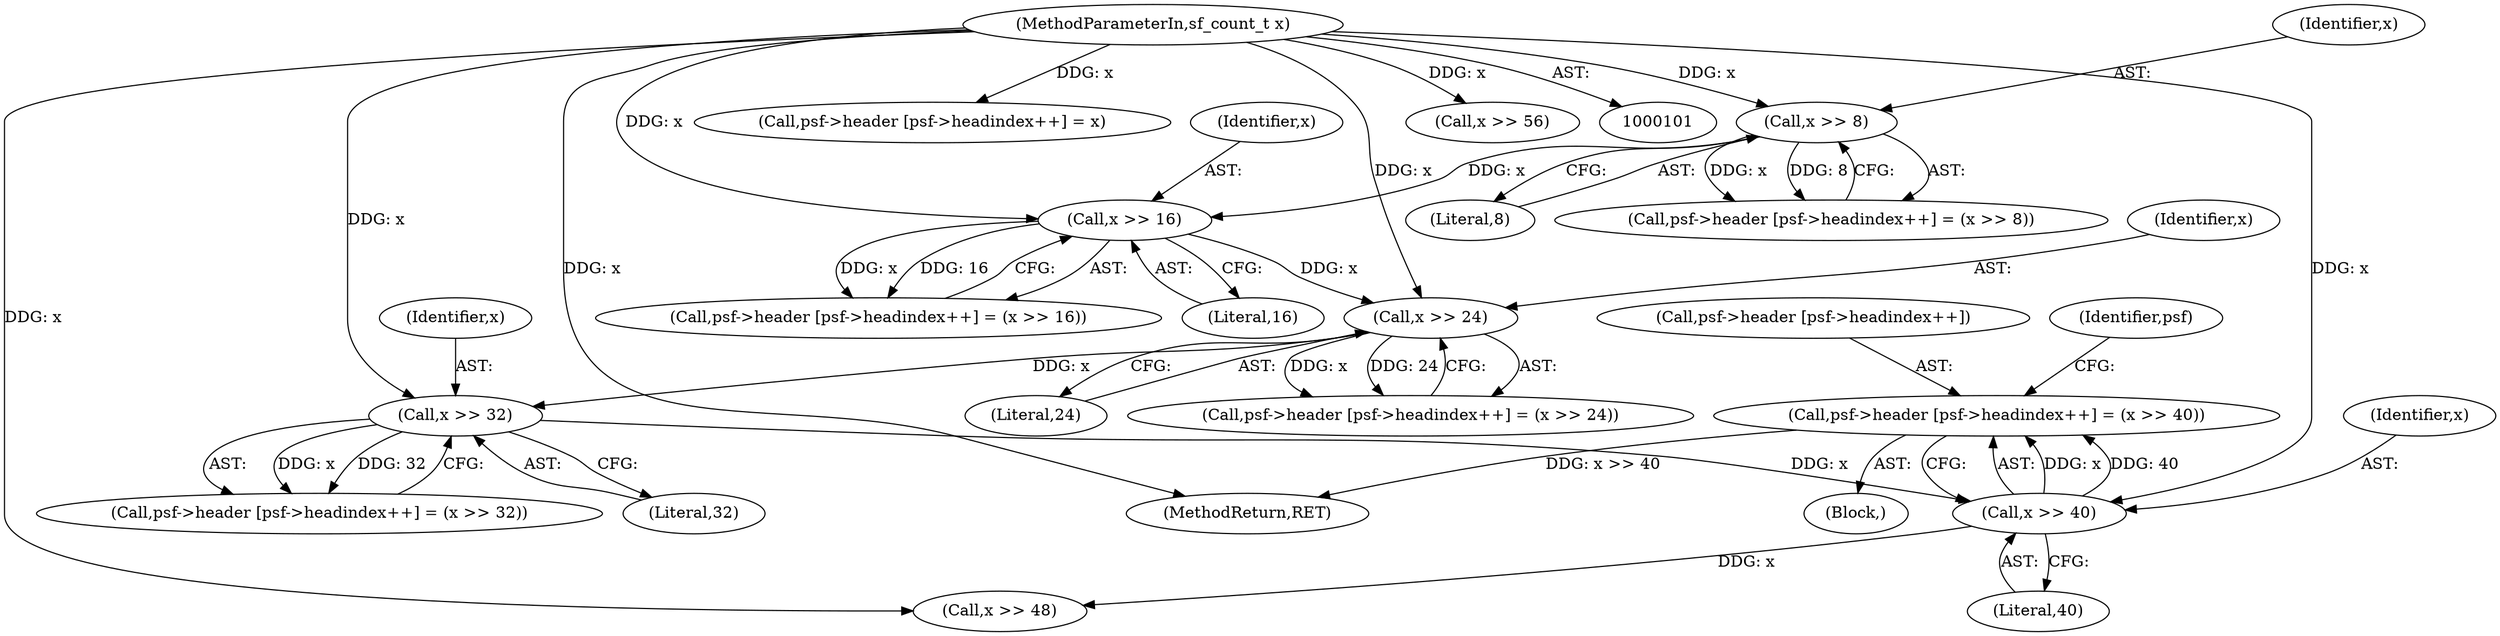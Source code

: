 digraph "1_libsndfile_708e996c87c5fae77b104ccfeb8f6db784c32074_8@array" {
"1000175" [label="(Call,psf->header [psf->headindex++] = (x >> 40))"];
"1000184" [label="(Call,x >> 40)"];
"1000172" [label="(Call,x >> 32)"];
"1000160" [label="(Call,x >> 24)"];
"1000148" [label="(Call,x >> 16)"];
"1000136" [label="(Call,x >> 8)"];
"1000103" [label="(MethodParameterIn,sf_count_t x)"];
"1000116" [label="(Block,)"];
"1000173" [label="(Identifier,x)"];
"1000190" [label="(Identifier,psf)"];
"1000161" [label="(Identifier,x)"];
"1000137" [label="(Identifier,x)"];
"1000150" [label="(Literal,16)"];
"1000186" [label="(Literal,40)"];
"1000184" [label="(Call,x >> 40)"];
"1000174" [label="(Literal,32)"];
"1000162" [label="(Literal,24)"];
"1000211" [label="(MethodReturn,RET)"];
"1000138" [label="(Literal,8)"];
"1000127" [label="(Call,psf->header [psf->headindex++] = (x >> 8))"];
"1000117" [label="(Call,psf->header [psf->headindex++] = x)"];
"1000176" [label="(Call,psf->header [psf->headindex++])"];
"1000103" [label="(MethodParameterIn,sf_count_t x)"];
"1000139" [label="(Call,psf->header [psf->headindex++] = (x >> 16))"];
"1000175" [label="(Call,psf->header [psf->headindex++] = (x >> 40))"];
"1000196" [label="(Call,x >> 48)"];
"1000148" [label="(Call,x >> 16)"];
"1000163" [label="(Call,psf->header [psf->headindex++] = (x >> 32))"];
"1000149" [label="(Identifier,x)"];
"1000208" [label="(Call,x >> 56)"];
"1000172" [label="(Call,x >> 32)"];
"1000160" [label="(Call,x >> 24)"];
"1000185" [label="(Identifier,x)"];
"1000151" [label="(Call,psf->header [psf->headindex++] = (x >> 24))"];
"1000136" [label="(Call,x >> 8)"];
"1000175" -> "1000116"  [label="AST: "];
"1000175" -> "1000184"  [label="CFG: "];
"1000176" -> "1000175"  [label="AST: "];
"1000184" -> "1000175"  [label="AST: "];
"1000190" -> "1000175"  [label="CFG: "];
"1000175" -> "1000211"  [label="DDG: x >> 40"];
"1000184" -> "1000175"  [label="DDG: x"];
"1000184" -> "1000175"  [label="DDG: 40"];
"1000184" -> "1000186"  [label="CFG: "];
"1000185" -> "1000184"  [label="AST: "];
"1000186" -> "1000184"  [label="AST: "];
"1000172" -> "1000184"  [label="DDG: x"];
"1000103" -> "1000184"  [label="DDG: x"];
"1000184" -> "1000196"  [label="DDG: x"];
"1000172" -> "1000163"  [label="AST: "];
"1000172" -> "1000174"  [label="CFG: "];
"1000173" -> "1000172"  [label="AST: "];
"1000174" -> "1000172"  [label="AST: "];
"1000163" -> "1000172"  [label="CFG: "];
"1000172" -> "1000163"  [label="DDG: x"];
"1000172" -> "1000163"  [label="DDG: 32"];
"1000160" -> "1000172"  [label="DDG: x"];
"1000103" -> "1000172"  [label="DDG: x"];
"1000160" -> "1000151"  [label="AST: "];
"1000160" -> "1000162"  [label="CFG: "];
"1000161" -> "1000160"  [label="AST: "];
"1000162" -> "1000160"  [label="AST: "];
"1000151" -> "1000160"  [label="CFG: "];
"1000160" -> "1000151"  [label="DDG: x"];
"1000160" -> "1000151"  [label="DDG: 24"];
"1000148" -> "1000160"  [label="DDG: x"];
"1000103" -> "1000160"  [label="DDG: x"];
"1000148" -> "1000139"  [label="AST: "];
"1000148" -> "1000150"  [label="CFG: "];
"1000149" -> "1000148"  [label="AST: "];
"1000150" -> "1000148"  [label="AST: "];
"1000139" -> "1000148"  [label="CFG: "];
"1000148" -> "1000139"  [label="DDG: x"];
"1000148" -> "1000139"  [label="DDG: 16"];
"1000136" -> "1000148"  [label="DDG: x"];
"1000103" -> "1000148"  [label="DDG: x"];
"1000136" -> "1000127"  [label="AST: "];
"1000136" -> "1000138"  [label="CFG: "];
"1000137" -> "1000136"  [label="AST: "];
"1000138" -> "1000136"  [label="AST: "];
"1000127" -> "1000136"  [label="CFG: "];
"1000136" -> "1000127"  [label="DDG: x"];
"1000136" -> "1000127"  [label="DDG: 8"];
"1000103" -> "1000136"  [label="DDG: x"];
"1000103" -> "1000101"  [label="AST: "];
"1000103" -> "1000211"  [label="DDG: x"];
"1000103" -> "1000117"  [label="DDG: x"];
"1000103" -> "1000196"  [label="DDG: x"];
"1000103" -> "1000208"  [label="DDG: x"];
}
